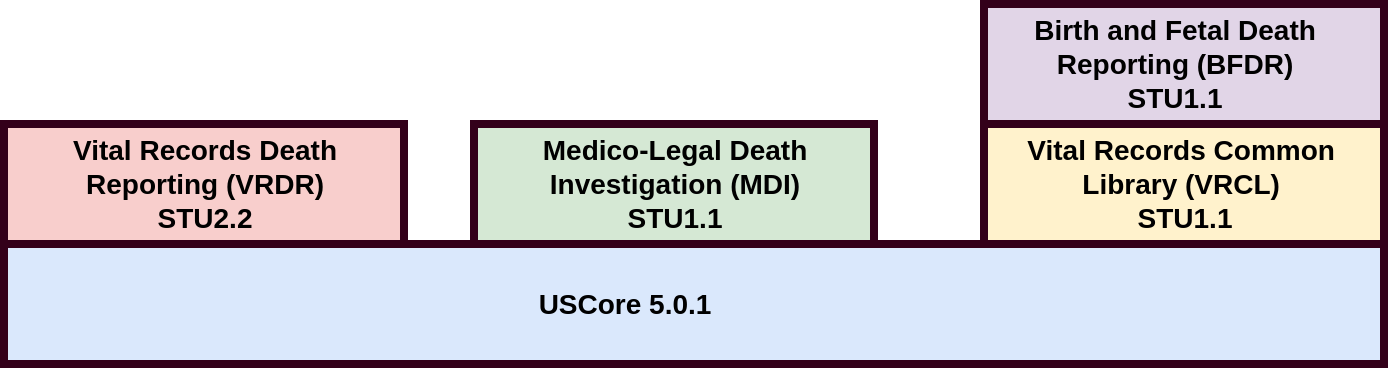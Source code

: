 <mxfile version="24.6.1" type="device" pages="4">
  <diagram name="Current" id="lYzvAvNy6pXz5exkMZ37">
    <mxGraphModel dx="1026" dy="743" grid="1" gridSize="10" guides="1" tooltips="1" connect="1" arrows="1" fold="1" page="1" pageScale="1" pageWidth="850" pageHeight="1100" math="0" shadow="0">
      <root>
        <mxCell id="0" />
        <mxCell id="1" parent="0" />
        <mxCell id="UobwixdGd-bj-XZxPPbB-1" value="" style="rounded=0;whiteSpace=wrap;html=1;strokeWidth=4;fillColor=#dae8fc;strokeColor=#33001A;fontSize=14;" parent="1" vertex="1">
          <mxGeometry x="10" y="140" width="690" height="60" as="geometry" />
        </mxCell>
        <mxCell id="UobwixdGd-bj-XZxPPbB-2" value="" style="rounded=0;whiteSpace=wrap;html=1;strokeWidth=4;fillColor=#f8cecc;strokeColor=#33001A;fontSize=14;" parent="1" vertex="1">
          <mxGeometry x="10" y="80" width="200" height="60" as="geometry" />
        </mxCell>
        <mxCell id="UobwixdGd-bj-XZxPPbB-5" value="" style="rounded=0;whiteSpace=wrap;html=1;strokeWidth=4;fillColor=#d5e8d4;strokeColor=#33001A;fontSize=14;" parent="1" vertex="1">
          <mxGeometry x="245" y="80" width="200" height="60" as="geometry" />
        </mxCell>
        <mxCell id="UobwixdGd-bj-XZxPPbB-6" value="" style="rounded=0;whiteSpace=wrap;html=1;strokeWidth=4;fillColor=#e1d5e7;strokeColor=#33001A;fontSize=14;" parent="1" vertex="1">
          <mxGeometry x="500" y="20" width="200" height="60" as="geometry" />
        </mxCell>
        <mxCell id="UobwixdGd-bj-XZxPPbB-7" value="" style="rounded=0;whiteSpace=wrap;html=1;strokeWidth=4;fillColor=#fff2cc;strokeColor=#33001A;fontSize=14;" parent="1" vertex="1">
          <mxGeometry x="500" y="80" width="200" height="60" as="geometry" />
        </mxCell>
        <mxCell id="UobwixdGd-bj-XZxPPbB-8" value="Vital Records Death &lt;br&gt;Reporting (VRDR)&lt;br style=&quot;font-size: 14px;&quot;&gt;STU2.2" style="text;html=1;align=center;verticalAlign=middle;resizable=0;points=[];autosize=1;strokeColor=none;fillColor=none;strokeWidth=4;fontStyle=1;fontSize=14;" parent="1" vertex="1">
          <mxGeometry x="30" y="80" width="160" height="60" as="geometry" />
        </mxCell>
        <mxCell id="UobwixdGd-bj-XZxPPbB-9" value="Medico-Legal Death &lt;br&gt;Investigation (MDI)&lt;br style=&quot;font-size: 14px;&quot;&gt;STU1.1" style="text;html=1;align=center;verticalAlign=middle;resizable=0;points=[];autosize=1;strokeColor=none;fillColor=none;strokeWidth=4;fontStyle=1;fontSize=14;" parent="1" vertex="1">
          <mxGeometry x="265" y="80" width="160" height="60" as="geometry" />
        </mxCell>
        <mxCell id="UobwixdGd-bj-XZxPPbB-10" value="Birth and Fetal Death &lt;br&gt;Reporting (BFDR)&lt;br style=&quot;font-size: 14px;&quot;&gt;STU1.1" style="text;html=1;align=center;verticalAlign=middle;resizable=0;points=[];autosize=1;strokeColor=none;fillColor=none;strokeWidth=4;fontStyle=1;fontSize=14;" parent="1" vertex="1">
          <mxGeometry x="515" y="20" width="160" height="60" as="geometry" />
        </mxCell>
        <mxCell id="UobwixdGd-bj-XZxPPbB-11" value="Vital Records Common&amp;nbsp;&lt;div&gt;Library (VRCL)&amp;nbsp;&lt;/div&gt;&lt;div&gt;STU1.1&lt;/div&gt;" style="text;html=1;align=center;verticalAlign=middle;resizable=0;points=[];autosize=1;strokeColor=none;fillColor=none;strokeWidth=4;fontStyle=1;fontSize=14;" parent="1" vertex="1">
          <mxGeometry x="515" y="80" width="170" height="60" as="geometry" />
        </mxCell>
        <mxCell id="UobwixdGd-bj-XZxPPbB-12" value="USCore 5.0.1" style="text;html=1;align=center;verticalAlign=middle;resizable=0;points=[];autosize=1;strokeColor=none;fillColor=none;strokeWidth=4;fontStyle=1;fontSize=14;" parent="1" vertex="1">
          <mxGeometry x="265" y="155" width="110" height="30" as="geometry" />
        </mxCell>
      </root>
    </mxGraphModel>
  </diagram>
  <diagram id="jJlBwMCVWZ6m4D2n00wx" name="Harmonized">
    <mxGraphModel dx="1026" dy="743" grid="1" gridSize="10" guides="1" tooltips="1" connect="1" arrows="1" fold="1" page="1" pageScale="1" pageWidth="850" pageHeight="1100" math="0" shadow="0">
      <root>
        <mxCell id="0" />
        <mxCell id="1" parent="0" />
        <mxCell id="5nlexrqRa-v2Ez91ZqGg-1" value="" style="rounded=0;whiteSpace=wrap;html=1;strokeWidth=4;fillColor=#dae8fc;strokeColor=#33001A;fontSize=14;" parent="1" vertex="1">
          <mxGeometry x="20" y="190" width="460" height="60" as="geometry" />
        </mxCell>
        <mxCell id="5nlexrqRa-v2Ez91ZqGg-2" value="" style="rounded=0;whiteSpace=wrap;html=1;strokeWidth=4;fillColor=#f8cecc;strokeColor=#33001A;fontSize=14;" parent="1" vertex="1">
          <mxGeometry x="20" y="70" width="200" height="60" as="geometry" />
        </mxCell>
        <mxCell id="5nlexrqRa-v2Ez91ZqGg-3" value="" style="rounded=0;whiteSpace=wrap;html=1;strokeWidth=4;fillColor=#d5e8d4;strokeColor=#33001A;fontSize=14;" parent="1" vertex="1">
          <mxGeometry x="20" y="10" width="200" height="60" as="geometry" />
        </mxCell>
        <mxCell id="5nlexrqRa-v2Ez91ZqGg-4" value="" style="rounded=0;whiteSpace=wrap;html=1;strokeWidth=4;fillColor=#e1d5e7;strokeColor=#33001A;fontSize=14;" parent="1" vertex="1">
          <mxGeometry x="280" y="70" width="200" height="60" as="geometry" />
        </mxCell>
        <mxCell id="5nlexrqRa-v2Ez91ZqGg-5" value="" style="rounded=0;whiteSpace=wrap;html=1;strokeWidth=4;fillColor=#fff2cc;strokeColor=#33001A;fontSize=14;" parent="1" vertex="1">
          <mxGeometry x="20" y="130" width="460" height="60" as="geometry" />
        </mxCell>
        <mxCell id="5nlexrqRa-v2Ez91ZqGg-6" value="Vital Records Death &lt;br&gt;Reporting (VRDR)&lt;br style=&quot;font-size: 14px;&quot;&gt;STU3" style="text;html=1;align=center;verticalAlign=middle;resizable=0;points=[];autosize=1;strokeColor=none;fillColor=none;strokeWidth=4;fontStyle=1;fontSize=14;" parent="1" vertex="1">
          <mxGeometry x="40" y="70" width="160" height="60" as="geometry" />
        </mxCell>
        <mxCell id="5nlexrqRa-v2Ez91ZqGg-7" value="Medico-Legal Death &lt;br&gt;Investigation (MDI)&lt;br style=&quot;font-size: 14px;&quot;&gt;STU2" style="text;html=1;align=center;verticalAlign=middle;resizable=0;points=[];autosize=1;strokeColor=none;fillColor=none;strokeWidth=4;fontStyle=1;fontSize=14;" parent="1" vertex="1">
          <mxGeometry x="40" y="10" width="160" height="60" as="geometry" />
        </mxCell>
        <mxCell id="5nlexrqRa-v2Ez91ZqGg-8" value="Birth and Fetal Death &lt;br&gt;Reporting (BFDR)&lt;br style=&quot;font-size: 14px;&quot;&gt;STU2" style="text;html=1;align=center;verticalAlign=middle;resizable=0;points=[];autosize=1;strokeColor=none;fillColor=none;strokeWidth=4;fontStyle=1;fontSize=14;" parent="1" vertex="1">
          <mxGeometry x="295" y="70" width="160" height="60" as="geometry" />
        </mxCell>
        <mxCell id="5nlexrqRa-v2Ez91ZqGg-9" value="&lt;font color=&quot;#0f0000&quot;&gt;Vital Records Common Library (VRCL) STU2&lt;/font&gt;" style="text;html=1;align=center;verticalAlign=middle;resizable=0;points=[];autosize=1;strokeColor=none;fillColor=none;strokeWidth=4;fontStyle=1;fontSize=14;" parent="1" vertex="1">
          <mxGeometry x="115" y="145" width="300" height="30" as="geometry" />
        </mxCell>
        <mxCell id="5nlexrqRa-v2Ez91ZqGg-10" value="USCore 5.0.1" style="text;html=1;align=center;verticalAlign=middle;resizable=0;points=[];autosize=1;strokeColor=none;fillColor=none;strokeWidth=4;fontStyle=1;fontSize=14;" parent="1" vertex="1">
          <mxGeometry x="185" y="205" width="110" height="30" as="geometry" />
        </mxCell>
      </root>
    </mxGraphModel>
  </diagram>
  <diagram id="SFuwHd9oldZIkEn96xx6" name="Current-BirthDefects">
    <mxGraphModel dx="1026" dy="743" grid="1" gridSize="10" guides="1" tooltips="1" connect="1" arrows="1" fold="1" page="1" pageScale="1" pageWidth="850" pageHeight="1100" math="0" shadow="0">
      <root>
        <mxCell id="0" />
        <mxCell id="1" parent="0" />
        <mxCell id="c_pVNaHtkX5JltFpuqnT-7" value="" style="rounded=0;whiteSpace=wrap;html=1;strokeWidth=4;fillColor=#dae8fc;strokeColor=#33001A;fontSize=14;" vertex="1" parent="1">
          <mxGeometry x="40" y="160" width="460" height="60" as="geometry" />
        </mxCell>
        <mxCell id="c_pVNaHtkX5JltFpuqnT-8" value="" style="rounded=0;whiteSpace=wrap;html=1;strokeWidth=4;fillColor=#d5e8d4;strokeColor=#33001A;fontSize=14;" vertex="1" parent="1">
          <mxGeometry x="40" y="40" width="460" height="60" as="geometry" />
        </mxCell>
        <mxCell id="c_pVNaHtkX5JltFpuqnT-9" value="" style="rounded=0;whiteSpace=wrap;html=1;strokeWidth=4;fillColor=#fff2cc;strokeColor=#33001A;fontSize=14;" vertex="1" parent="1">
          <mxGeometry x="40" y="100" width="460" height="60" as="geometry" />
        </mxCell>
        <mxCell id="c_pVNaHtkX5JltFpuqnT-10" value="&lt;font color=&quot;#ff0000&quot;&gt;Birth Defects (Proposed)&amp;nbsp; STU1&lt;/font&gt;" style="text;html=1;align=center;verticalAlign=middle;resizable=0;points=[];autosize=1;strokeColor=none;fillColor=none;strokeWidth=4;fontStyle=1;fontSize=14;" vertex="1" parent="1">
          <mxGeometry x="160" y="55" width="230" height="30" as="geometry" />
        </mxCell>
        <mxCell id="c_pVNaHtkX5JltFpuqnT-11" value="Vital Records Common Library (VRCL) STU1.1" style="text;html=1;align=center;verticalAlign=middle;resizable=0;points=[];autosize=1;strokeColor=none;fillColor=none;strokeWidth=4;fontStyle=1;fontSize=14;" vertex="1" parent="1">
          <mxGeometry x="120" y="115" width="330" height="30" as="geometry" />
        </mxCell>
        <mxCell id="c_pVNaHtkX5JltFpuqnT-12" value="USCore 5.0.1" style="text;html=1;align=center;verticalAlign=middle;resizable=0;points=[];autosize=1;strokeColor=none;fillColor=none;strokeWidth=4;fontStyle=1;fontSize=14;" vertex="1" parent="1">
          <mxGeometry x="225" y="170" width="110" height="30" as="geometry" />
        </mxCell>
      </root>
    </mxGraphModel>
  </diagram>
  <diagram id="BjhMqF9Q027K08lSARhE" name="Harmonized-BirthDefects">
    <mxGraphModel dx="1026" dy="743" grid="1" gridSize="10" guides="1" tooltips="1" connect="1" arrows="1" fold="1" page="1" pageScale="1" pageWidth="850" pageHeight="1100" math="0" shadow="0">
      <root>
        <mxCell id="0" />
        <mxCell id="1" parent="0" />
        <mxCell id="mmg0P85hUoG_br7xklJR-1" value="" style="rounded=0;whiteSpace=wrap;html=1;strokeWidth=4;fillColor=#dae8fc;strokeColor=#33001A;fontSize=14;" vertex="1" parent="1">
          <mxGeometry x="50" y="230" width="460" height="60" as="geometry" />
        </mxCell>
        <mxCell id="mmg0P85hUoG_br7xklJR-3" value="" style="rounded=0;whiteSpace=wrap;html=1;strokeWidth=4;fillColor=#d5e8d4;strokeColor=#33001A;fontSize=14;" vertex="1" parent="1">
          <mxGeometry x="50" y="50" width="460" height="60" as="geometry" />
        </mxCell>
        <mxCell id="mmg0P85hUoG_br7xklJR-5" value="" style="rounded=0;whiteSpace=wrap;html=1;strokeWidth=4;fillColor=#fff2cc;strokeColor=#33001A;fontSize=14;" vertex="1" parent="1">
          <mxGeometry x="50" y="170" width="460" height="60" as="geometry" />
        </mxCell>
        <mxCell id="mmg0P85hUoG_br7xklJR-7" value="&lt;font color=&quot;#ff0000&quot;&gt;Birth Defects (Proposed)&amp;nbsp; STU1&lt;/font&gt;" style="text;html=1;align=center;verticalAlign=middle;resizable=0;points=[];autosize=1;strokeColor=none;fillColor=none;strokeWidth=4;fontStyle=1;fontSize=14;" vertex="1" parent="1">
          <mxGeometry x="170" y="65" width="230" height="30" as="geometry" />
        </mxCell>
        <mxCell id="mmg0P85hUoG_br7xklJR-9" value="Vital Records Common Library (VRCL) STU2" style="text;html=1;align=center;verticalAlign=middle;resizable=0;points=[];autosize=1;strokeColor=none;fillColor=none;strokeWidth=4;fontStyle=1;fontSize=14;" vertex="1" parent="1">
          <mxGeometry x="135" y="185" width="320" height="30" as="geometry" />
        </mxCell>
        <mxCell id="mmg0P85hUoG_br7xklJR-10" value="USCore 5.0.1" style="text;html=1;align=center;verticalAlign=middle;resizable=0;points=[];autosize=1;strokeColor=none;fillColor=none;strokeWidth=4;fontStyle=1;fontSize=14;" vertex="1" parent="1">
          <mxGeometry x="235" y="240" width="110" height="30" as="geometry" />
        </mxCell>
        <mxCell id="VZ3W7hsGhIWDxR504BaT-1" value="" style="rounded=0;whiteSpace=wrap;html=1;strokeWidth=4;fillColor=#d5e8d4;strokeColor=#33001A;fontSize=14;" vertex="1" parent="1">
          <mxGeometry x="50" y="110" width="460" height="60" as="geometry" />
        </mxCell>
        <mxCell id="VZ3W7hsGhIWDxR504BaT-2" value="&lt;font color=&quot;#330000&quot;&gt;Birth and Fetal Death Reporting STU2&lt;/font&gt;" style="text;html=1;align=center;verticalAlign=middle;resizable=0;points=[];autosize=1;strokeColor=none;fillColor=none;strokeWidth=4;fontStyle=1;fontSize=14;" vertex="1" parent="1">
          <mxGeometry x="150" y="125" width="270" height="30" as="geometry" />
        </mxCell>
      </root>
    </mxGraphModel>
  </diagram>
</mxfile>
